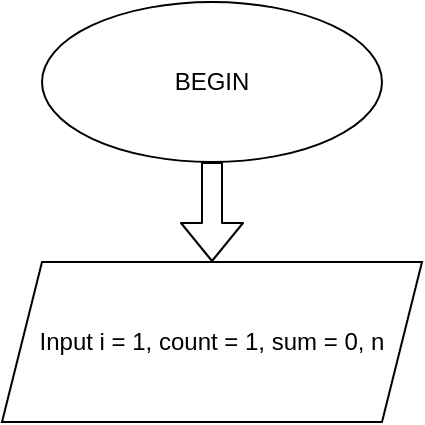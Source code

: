 <mxfile version="13.8.1" type="github">
  <diagram id="snyg-SIr6GU3BqUh0XPp" name="Page-1">
    <mxGraphModel dx="1377" dy="769" grid="1" gridSize="10" guides="1" tooltips="1" connect="1" arrows="1" fold="1" page="1" pageScale="1" pageWidth="850" pageHeight="1100" math="0" shadow="0">
      <root>
        <mxCell id="0" />
        <mxCell id="1" parent="0" />
        <mxCell id="2zBULITlcoNl1GaLBDTF-2" value="BEGIN" style="ellipse;whiteSpace=wrap;html=1;" vertex="1" parent="1">
          <mxGeometry x="330" y="10" width="170" height="80" as="geometry" />
        </mxCell>
        <mxCell id="2zBULITlcoNl1GaLBDTF-3" value="" style="shape=flexArrow;endArrow=classic;html=1;exitX=0.5;exitY=1;exitDx=0;exitDy=0;" edge="1" parent="1" source="2zBULITlcoNl1GaLBDTF-2">
          <mxGeometry width="50" height="50" relative="1" as="geometry">
            <mxPoint x="330" y="210" as="sourcePoint" />
            <mxPoint x="415" y="140" as="targetPoint" />
          </mxGeometry>
        </mxCell>
        <mxCell id="2zBULITlcoNl1GaLBDTF-4" value="Input i = 1, count = 1, sum = 0, n" style="shape=parallelogram;perimeter=parallelogramPerimeter;whiteSpace=wrap;html=1;fixedSize=1;" vertex="1" parent="1">
          <mxGeometry x="310" y="140" width="210" height="80" as="geometry" />
        </mxCell>
      </root>
    </mxGraphModel>
  </diagram>
</mxfile>
